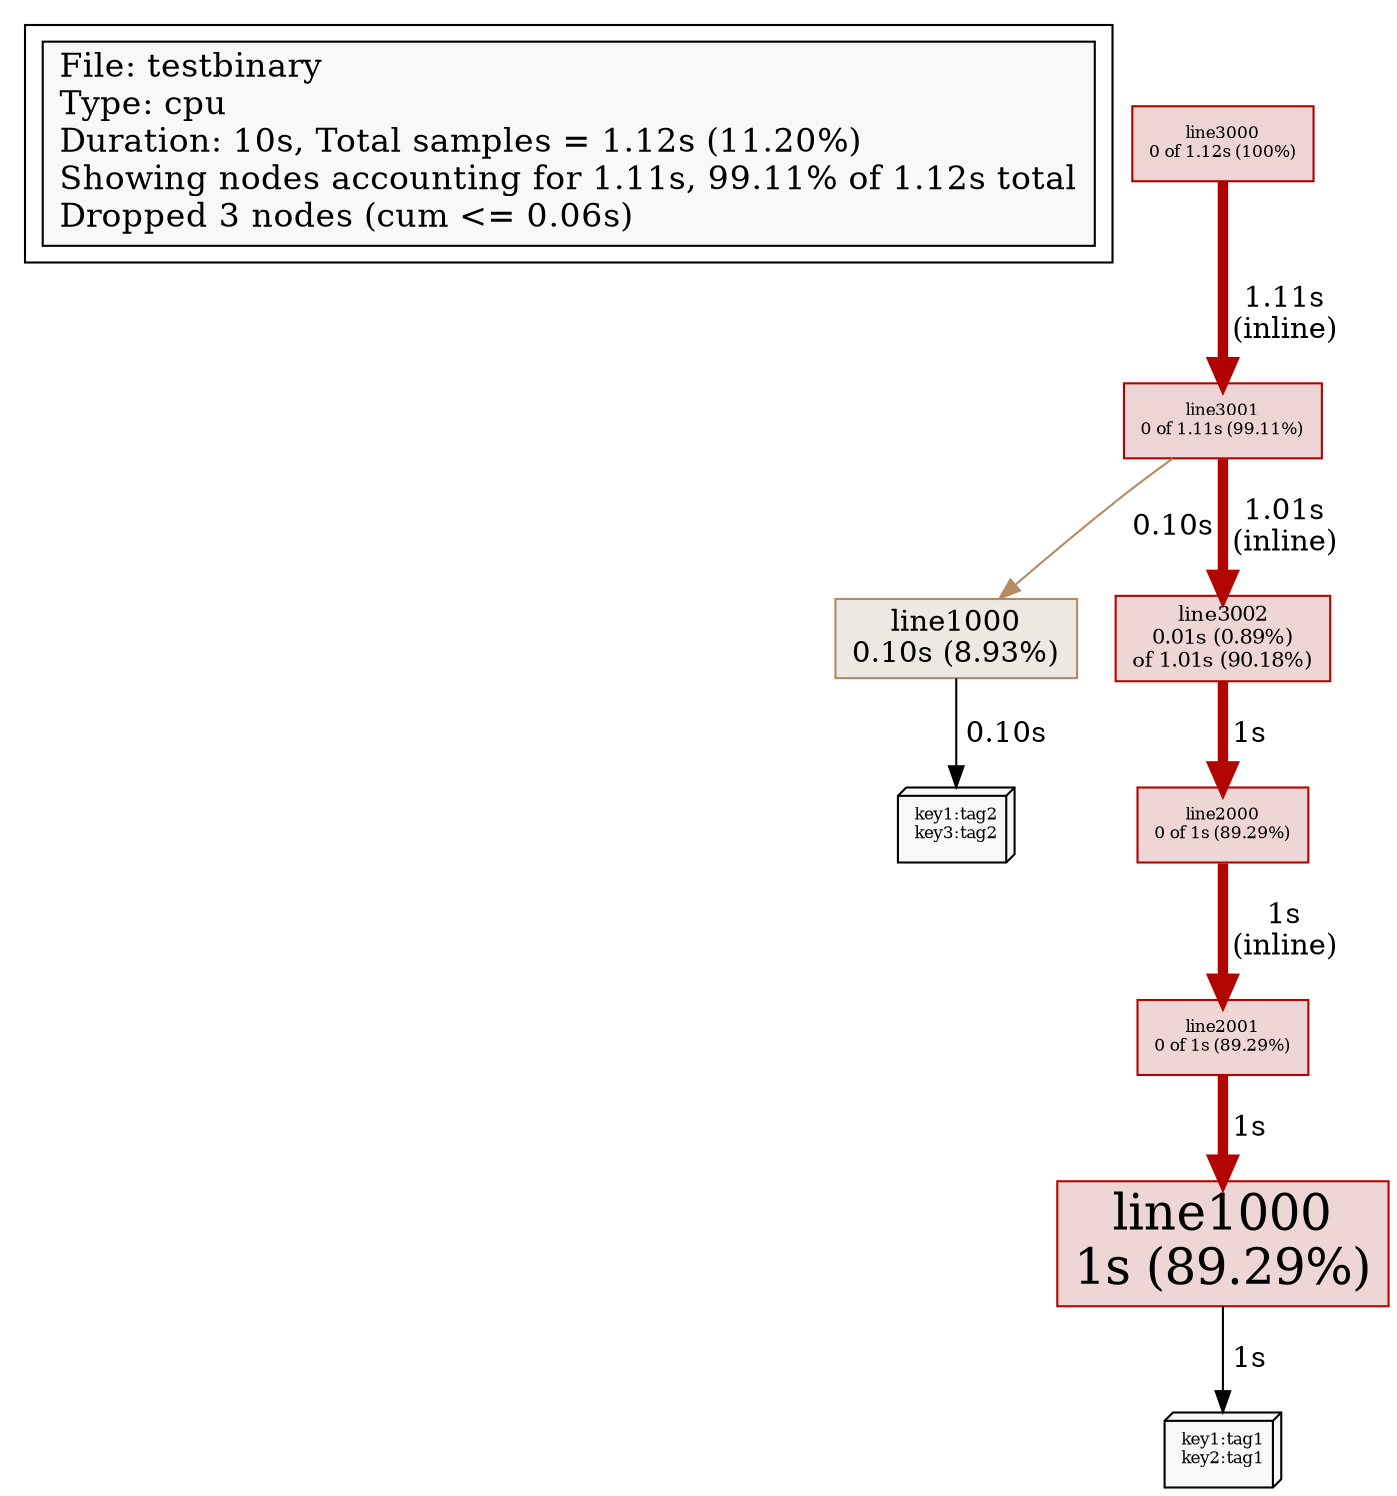 digraph "testbinary" {
node [style=filled fillcolor="#f8f8f8"]
subgraph cluster_L { "File: testbinary" [shape=box fontsize=16 label="File: testbinary\lType: cpu\lDuration: 10s, Total samples = 1.12s (11.20%)\lShowing nodes accounting for 1.11s, 99.11% of 1.12s total\lDropped 3 nodes (cum <= 0.06s)\l"] }
N1 [label="line1000\n1s (89.29%)" fontsize=24 shape=box tooltip="line1000 (1s)" color="#b20500" fillcolor="#edd6d5"]
N1_0 [label = "key1:tag1\nkey2:tag1" fontsize=8 shape=box3d tooltip="1s"]
N1 -> N1_0 [label=" 1s" weight=100 tooltip="1s" labeltooltip="1s"]
N2 [label="line3000\n0 of 1.12s (100%)" fontsize=8 shape=box tooltip="line3000 (1.12s)" color="#b20000" fillcolor="#edd5d5"]
N3 [label="line3001\n0 of 1.11s (99.11%)" fontsize=8 shape=box tooltip="line3001 (1.11s)" color="#b20000" fillcolor="#edd5d5"]
N4 [label="line1000\n0.10s (8.93%)" fontsize=14 shape=box tooltip="line1000 (0.10s)" color="#b28b62" fillcolor="#ede8e2"]
N4_0 [label = "key1:tag2\nkey3:tag2" fontsize=8 shape=box3d tooltip="0.10s"]
N4 -> N4_0 [label=" 0.10s" weight=100 tooltip="0.10s" labeltooltip="0.10s"]
N5 [label="line3002\n0.01s (0.89%)\nof 1.01s (90.18%)" fontsize=10 shape=box tooltip="line3002 (1.01s)" color="#b20500" fillcolor="#edd6d5"]
N6 [label="line2000\n0 of 1s (89.29%)" fontsize=8 shape=box tooltip="line2000 (1s)" color="#b20500" fillcolor="#edd6d5"]
N7 [label="line2001\n0 of 1s (89.29%)" fontsize=8 shape=box tooltip="line2001 (1s)" color="#b20500" fillcolor="#edd6d5"]
N2 -> N3 [label=" 1.11s\n (inline)" weight=100 penwidth=5 color="#b20000" tooltip="line3000 -> line3001 (1.11s)" labeltooltip="line3000 -> line3001 (1.11s)"]
N3 -> N5 [label=" 1.01s\n (inline)" weight=91 penwidth=5 color="#b20500" tooltip="line3001 -> line3002 (1.01s)" labeltooltip="line3001 -> line3002 (1.01s)"]
N6 -> N7 [label=" 1s\n (inline)" weight=90 penwidth=5 color="#b20500" tooltip="line2000 -> line2001 (1s)" labeltooltip="line2000 -> line2001 (1s)"]
N7 -> N1 [label=" 1s" weight=90 penwidth=5 color="#b20500" tooltip="line2001 -> line1000 (1s)" labeltooltip="line2001 -> line1000 (1s)"]
N5 -> N6 [label=" 1s" weight=90 penwidth=5 color="#b20500" tooltip="line3002 -> line2000 (1s)" labeltooltip="line3002 -> line2000 (1s)"]
N3 -> N4 [label=" 0.10s" weight=9 color="#b28b62" tooltip="line3001 -> line1000 (0.10s)" labeltooltip="line3001 -> line1000 (0.10s)"]
}
